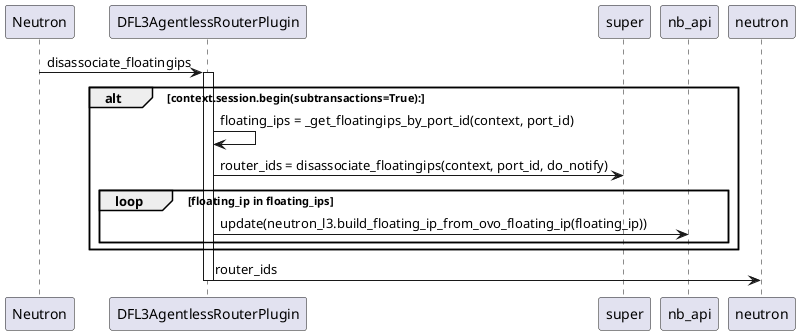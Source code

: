 @startuml disassociate floatingip
Neutron->DFL3AgentlessRouterPlugin:disassociate_floatingips
activate DFL3AgentlessRouterPlugin
alt context.session.begin(subtransactions=True):
    DFL3AgentlessRouterPlugin->DFL3AgentlessRouterPlugin:floating_ips = _get_floatingips_by_port_id(context, port_id)
    DFL3AgentlessRouterPlugin->super:router_ids = disassociate_floatingips(context, port_id, do_notify)

    loop floating_ip in floating_ips
        DFL3AgentlessRouterPlugin->nb_api:update(neutron_l3.build_floating_ip_from_ovo_floating_ip(floating_ip))
    end
end
DFL3AgentlessRouterPlugin->neutron: router_ids
deactivate
@enduml